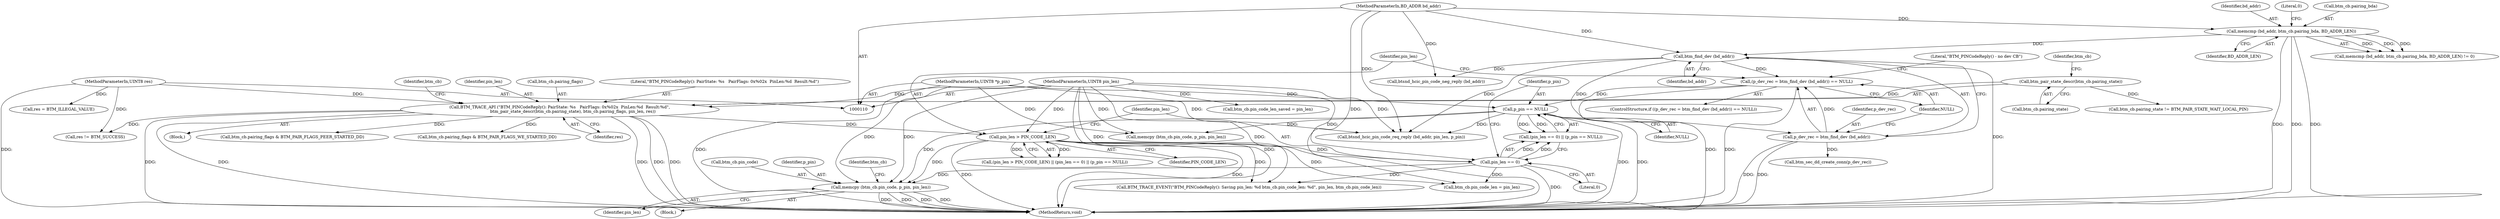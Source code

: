 digraph "0_Android_c677ee92595335233eb0e7b59809a1a94e7a678a@API" {
"1000260" [label="(Call,memcpy (btm_cb.pin_code, p_pin, pin_len))"];
"1000175" [label="(Call,p_pin == NULL)"];
"1000114" [label="(MethodParameterIn,UINT8 *p_pin)"];
"1000156" [label="(Call,(p_dev_rec = btm_find_dev (bd_addr)) == NULL)"];
"1000157" [label="(Call,p_dev_rec = btm_find_dev (bd_addr))"];
"1000159" [label="(Call,btm_find_dev (bd_addr))"];
"1000144" [label="(Call,memcmp (bd_addr, btm_cb.pairing_bda, BD_ADDR_LEN))"];
"1000111" [label="(MethodParameterIn,BD_ADDR bd_addr)"];
"1000113" [label="(MethodParameterIn,UINT8 pin_len)"];
"1000168" [label="(Call,pin_len > PIN_CODE_LEN)"];
"1000118" [label="(Call,BTM_TRACE_API (\"BTM_PINCodeReply(): PairState: %s   PairFlags: 0x%02x  PinLen:%d  Result:%d\",\n                    btm_pair_state_descr(btm_cb.pairing_state), btm_cb.pairing_flags, pin_len, res))"];
"1000120" [label="(Call,btm_pair_state_descr(btm_cb.pairing_state))"];
"1000112" [label="(MethodParameterIn,UINT8 res)"];
"1000172" [label="(Call,pin_len == 0)"];
"1000157" [label="(Call,p_dev_rec = btm_find_dev (bd_addr))"];
"1000114" [label="(MethodParameterIn,UINT8 *p_pin)"];
"1000169" [label="(Identifier,pin_len)"];
"1000160" [label="(Identifier,bd_addr)"];
"1000347" [label="(Call,BTM_TRACE_EVENT(\"BTM_PINCodeReply(): Saving pin_len: %d btm_cb.pin_code_len: %d\", pin_len, btm_cb.pin_code_len))"];
"1000143" [label="(Call,memcmp (bd_addr, btm_cb.pairing_bda, BD_ADDR_LEN) != 0)"];
"1000146" [label="(Call,btm_cb.pairing_bda)"];
"1000268" [label="(Identifier,btm_cb)"];
"1000167" [label="(Call,(pin_len > PIN_CODE_LEN) || (pin_len == 0) || (p_pin == NULL))"];
"1000172" [label="(Call,pin_len == 0)"];
"1000113" [label="(MethodParameterIn,UINT8 pin_len)"];
"1000260" [label="(Call,memcpy (btm_cb.pin_code, p_pin, pin_len))"];
"1000125" [label="(Identifier,btm_cb)"];
"1000145" [label="(Identifier,bd_addr)"];
"1000374" [label="(MethodReturn,void)"];
"1000174" [label="(Literal,0)"];
"1000116" [label="(Block,)"];
"1000178" [label="(Call,res = BTM_ILLEGAL_VALUE)"];
"1000161" [label="(Identifier,NULL)"];
"1000311" [label="(Call,btm_sec_dd_create_conn(p_dev_rec))"];
"1000132" [label="(Identifier,btm_cb)"];
"1000120" [label="(Call,btm_pair_state_descr(btm_cb.pairing_state))"];
"1000127" [label="(Identifier,pin_len)"];
"1000177" [label="(Identifier,NULL)"];
"1000144" [label="(Call,memcmp (bd_addr, btm_cb.pairing_bda, BD_ADDR_LEN))"];
"1000111" [label="(MethodParameterIn,BD_ADDR bd_addr)"];
"1000188" [label="(Call,btm_cb.pairing_flags & BTM_PAIR_FLAGS_PEER_STARTED_DD)"];
"1000261" [label="(Call,btm_cb.pin_code)"];
"1000212" [label="(Call,btsnd_hcic_pin_code_neg_reply (bd_addr))"];
"1000124" [label="(Call,btm_cb.pairing_flags)"];
"1000365" [label="(Call,btm_cb.pin_code_len_saved = pin_len)"];
"1000164" [label="(Literal,\"BTM_PINCodeReply() - no dev CB\")"];
"1000112" [label="(MethodParameterIn,UINT8 res)"];
"1000159" [label="(Call,btm_find_dev (bd_addr))"];
"1000156" [label="(Call,(p_dev_rec = btm_find_dev (bd_addr)) == NULL)"];
"1000359" [label="(Call,memcpy (btm_cb.pin_code, p_pin, pin_len))"];
"1000175" [label="(Call,p_pin == NULL)"];
"1000176" [label="(Identifier,p_pin)"];
"1000170" [label="(Identifier,PIN_CODE_LEN)"];
"1000150" [label="(Literal,0)"];
"1000118" [label="(Call,BTM_TRACE_API (\"BTM_PINCodeReply(): PairState: %s   PairFlags: 0x%02x  PinLen:%d  Result:%d\",\n                    btm_pair_state_descr(btm_cb.pairing_state), btm_cb.pairing_flags, pin_len, res))"];
"1000173" [label="(Identifier,pin_len)"];
"1000264" [label="(Identifier,p_pin)"];
"1000238" [label="(Call,btm_cb.pairing_flags & BTM_PAIR_FLAGS_WE_STARTED_DD)"];
"1000158" [label="(Identifier,p_dev_rec)"];
"1000182" [label="(Call,res != BTM_SUCCESS)"];
"1000255" [label="(Call,btm_cb.pin_code_len = pin_len)"];
"1000121" [label="(Call,btm_cb.pairing_state)"];
"1000168" [label="(Call,pin_len > PIN_CODE_LEN)"];
"1000171" [label="(Call,(pin_len == 0) || (p_pin == NULL))"];
"1000370" [label="(Call,btsnd_hcic_pin_code_req_reply (bd_addr, pin_len, p_pin))"];
"1000119" [label="(Literal,\"BTM_PINCodeReply(): PairState: %s   PairFlags: 0x%02x  PinLen:%d  Result:%d\")"];
"1000155" [label="(ControlStructure,if ((p_dev_rec = btm_find_dev (bd_addr)) == NULL))"];
"1000149" [label="(Identifier,BD_ADDR_LEN)"];
"1000254" [label="(Block,)"];
"1000265" [label="(Identifier,pin_len)"];
"1000130" [label="(Call,btm_cb.pairing_state != BTM_PAIR_STATE_WAIT_LOCAL_PIN)"];
"1000128" [label="(Identifier,res)"];
"1000260" -> "1000254"  [label="AST: "];
"1000260" -> "1000265"  [label="CFG: "];
"1000261" -> "1000260"  [label="AST: "];
"1000264" -> "1000260"  [label="AST: "];
"1000265" -> "1000260"  [label="AST: "];
"1000268" -> "1000260"  [label="CFG: "];
"1000260" -> "1000374"  [label="DDG: "];
"1000260" -> "1000374"  [label="DDG: "];
"1000260" -> "1000374"  [label="DDG: "];
"1000260" -> "1000374"  [label="DDG: "];
"1000175" -> "1000260"  [label="DDG: "];
"1000114" -> "1000260"  [label="DDG: "];
"1000113" -> "1000260"  [label="DDG: "];
"1000168" -> "1000260"  [label="DDG: "];
"1000172" -> "1000260"  [label="DDG: "];
"1000175" -> "1000171"  [label="AST: "];
"1000175" -> "1000177"  [label="CFG: "];
"1000176" -> "1000175"  [label="AST: "];
"1000177" -> "1000175"  [label="AST: "];
"1000171" -> "1000175"  [label="CFG: "];
"1000175" -> "1000374"  [label="DDG: "];
"1000175" -> "1000374"  [label="DDG: "];
"1000175" -> "1000171"  [label="DDG: "];
"1000175" -> "1000171"  [label="DDG: "];
"1000114" -> "1000175"  [label="DDG: "];
"1000156" -> "1000175"  [label="DDG: "];
"1000175" -> "1000359"  [label="DDG: "];
"1000175" -> "1000370"  [label="DDG: "];
"1000114" -> "1000110"  [label="AST: "];
"1000114" -> "1000374"  [label="DDG: "];
"1000114" -> "1000359"  [label="DDG: "];
"1000114" -> "1000370"  [label="DDG: "];
"1000156" -> "1000155"  [label="AST: "];
"1000156" -> "1000161"  [label="CFG: "];
"1000157" -> "1000156"  [label="AST: "];
"1000161" -> "1000156"  [label="AST: "];
"1000164" -> "1000156"  [label="CFG: "];
"1000169" -> "1000156"  [label="CFG: "];
"1000156" -> "1000374"  [label="DDG: "];
"1000156" -> "1000374"  [label="DDG: "];
"1000157" -> "1000156"  [label="DDG: "];
"1000159" -> "1000156"  [label="DDG: "];
"1000157" -> "1000159"  [label="CFG: "];
"1000158" -> "1000157"  [label="AST: "];
"1000159" -> "1000157"  [label="AST: "];
"1000161" -> "1000157"  [label="CFG: "];
"1000157" -> "1000374"  [label="DDG: "];
"1000157" -> "1000374"  [label="DDG: "];
"1000159" -> "1000157"  [label="DDG: "];
"1000157" -> "1000311"  [label="DDG: "];
"1000159" -> "1000160"  [label="CFG: "];
"1000160" -> "1000159"  [label="AST: "];
"1000159" -> "1000374"  [label="DDG: "];
"1000144" -> "1000159"  [label="DDG: "];
"1000111" -> "1000159"  [label="DDG: "];
"1000159" -> "1000212"  [label="DDG: "];
"1000159" -> "1000370"  [label="DDG: "];
"1000144" -> "1000143"  [label="AST: "];
"1000144" -> "1000149"  [label="CFG: "];
"1000145" -> "1000144"  [label="AST: "];
"1000146" -> "1000144"  [label="AST: "];
"1000149" -> "1000144"  [label="AST: "];
"1000150" -> "1000144"  [label="CFG: "];
"1000144" -> "1000374"  [label="DDG: "];
"1000144" -> "1000374"  [label="DDG: "];
"1000144" -> "1000374"  [label="DDG: "];
"1000144" -> "1000143"  [label="DDG: "];
"1000144" -> "1000143"  [label="DDG: "];
"1000144" -> "1000143"  [label="DDG: "];
"1000111" -> "1000144"  [label="DDG: "];
"1000111" -> "1000110"  [label="AST: "];
"1000111" -> "1000374"  [label="DDG: "];
"1000111" -> "1000212"  [label="DDG: "];
"1000111" -> "1000370"  [label="DDG: "];
"1000113" -> "1000110"  [label="AST: "];
"1000113" -> "1000374"  [label="DDG: "];
"1000113" -> "1000118"  [label="DDG: "];
"1000113" -> "1000168"  [label="DDG: "];
"1000113" -> "1000172"  [label="DDG: "];
"1000113" -> "1000255"  [label="DDG: "];
"1000113" -> "1000347"  [label="DDG: "];
"1000113" -> "1000359"  [label="DDG: "];
"1000113" -> "1000365"  [label="DDG: "];
"1000113" -> "1000370"  [label="DDG: "];
"1000168" -> "1000167"  [label="AST: "];
"1000168" -> "1000170"  [label="CFG: "];
"1000169" -> "1000168"  [label="AST: "];
"1000170" -> "1000168"  [label="AST: "];
"1000173" -> "1000168"  [label="CFG: "];
"1000167" -> "1000168"  [label="CFG: "];
"1000168" -> "1000374"  [label="DDG: "];
"1000168" -> "1000374"  [label="DDG: "];
"1000168" -> "1000167"  [label="DDG: "];
"1000168" -> "1000167"  [label="DDG: "];
"1000118" -> "1000168"  [label="DDG: "];
"1000168" -> "1000172"  [label="DDG: "];
"1000168" -> "1000255"  [label="DDG: "];
"1000168" -> "1000347"  [label="DDG: "];
"1000118" -> "1000116"  [label="AST: "];
"1000118" -> "1000128"  [label="CFG: "];
"1000119" -> "1000118"  [label="AST: "];
"1000120" -> "1000118"  [label="AST: "];
"1000124" -> "1000118"  [label="AST: "];
"1000127" -> "1000118"  [label="AST: "];
"1000128" -> "1000118"  [label="AST: "];
"1000132" -> "1000118"  [label="CFG: "];
"1000118" -> "1000374"  [label="DDG: "];
"1000118" -> "1000374"  [label="DDG: "];
"1000118" -> "1000374"  [label="DDG: "];
"1000118" -> "1000374"  [label="DDG: "];
"1000118" -> "1000374"  [label="DDG: "];
"1000120" -> "1000118"  [label="DDG: "];
"1000112" -> "1000118"  [label="DDG: "];
"1000118" -> "1000182"  [label="DDG: "];
"1000118" -> "1000188"  [label="DDG: "];
"1000118" -> "1000238"  [label="DDG: "];
"1000120" -> "1000121"  [label="CFG: "];
"1000121" -> "1000120"  [label="AST: "];
"1000125" -> "1000120"  [label="CFG: "];
"1000120" -> "1000130"  [label="DDG: "];
"1000112" -> "1000110"  [label="AST: "];
"1000112" -> "1000374"  [label="DDG: "];
"1000112" -> "1000178"  [label="DDG: "];
"1000112" -> "1000182"  [label="DDG: "];
"1000172" -> "1000171"  [label="AST: "];
"1000172" -> "1000174"  [label="CFG: "];
"1000173" -> "1000172"  [label="AST: "];
"1000174" -> "1000172"  [label="AST: "];
"1000176" -> "1000172"  [label="CFG: "];
"1000171" -> "1000172"  [label="CFG: "];
"1000172" -> "1000374"  [label="DDG: "];
"1000172" -> "1000171"  [label="DDG: "];
"1000172" -> "1000171"  [label="DDG: "];
"1000172" -> "1000255"  [label="DDG: "];
"1000172" -> "1000347"  [label="DDG: "];
}
